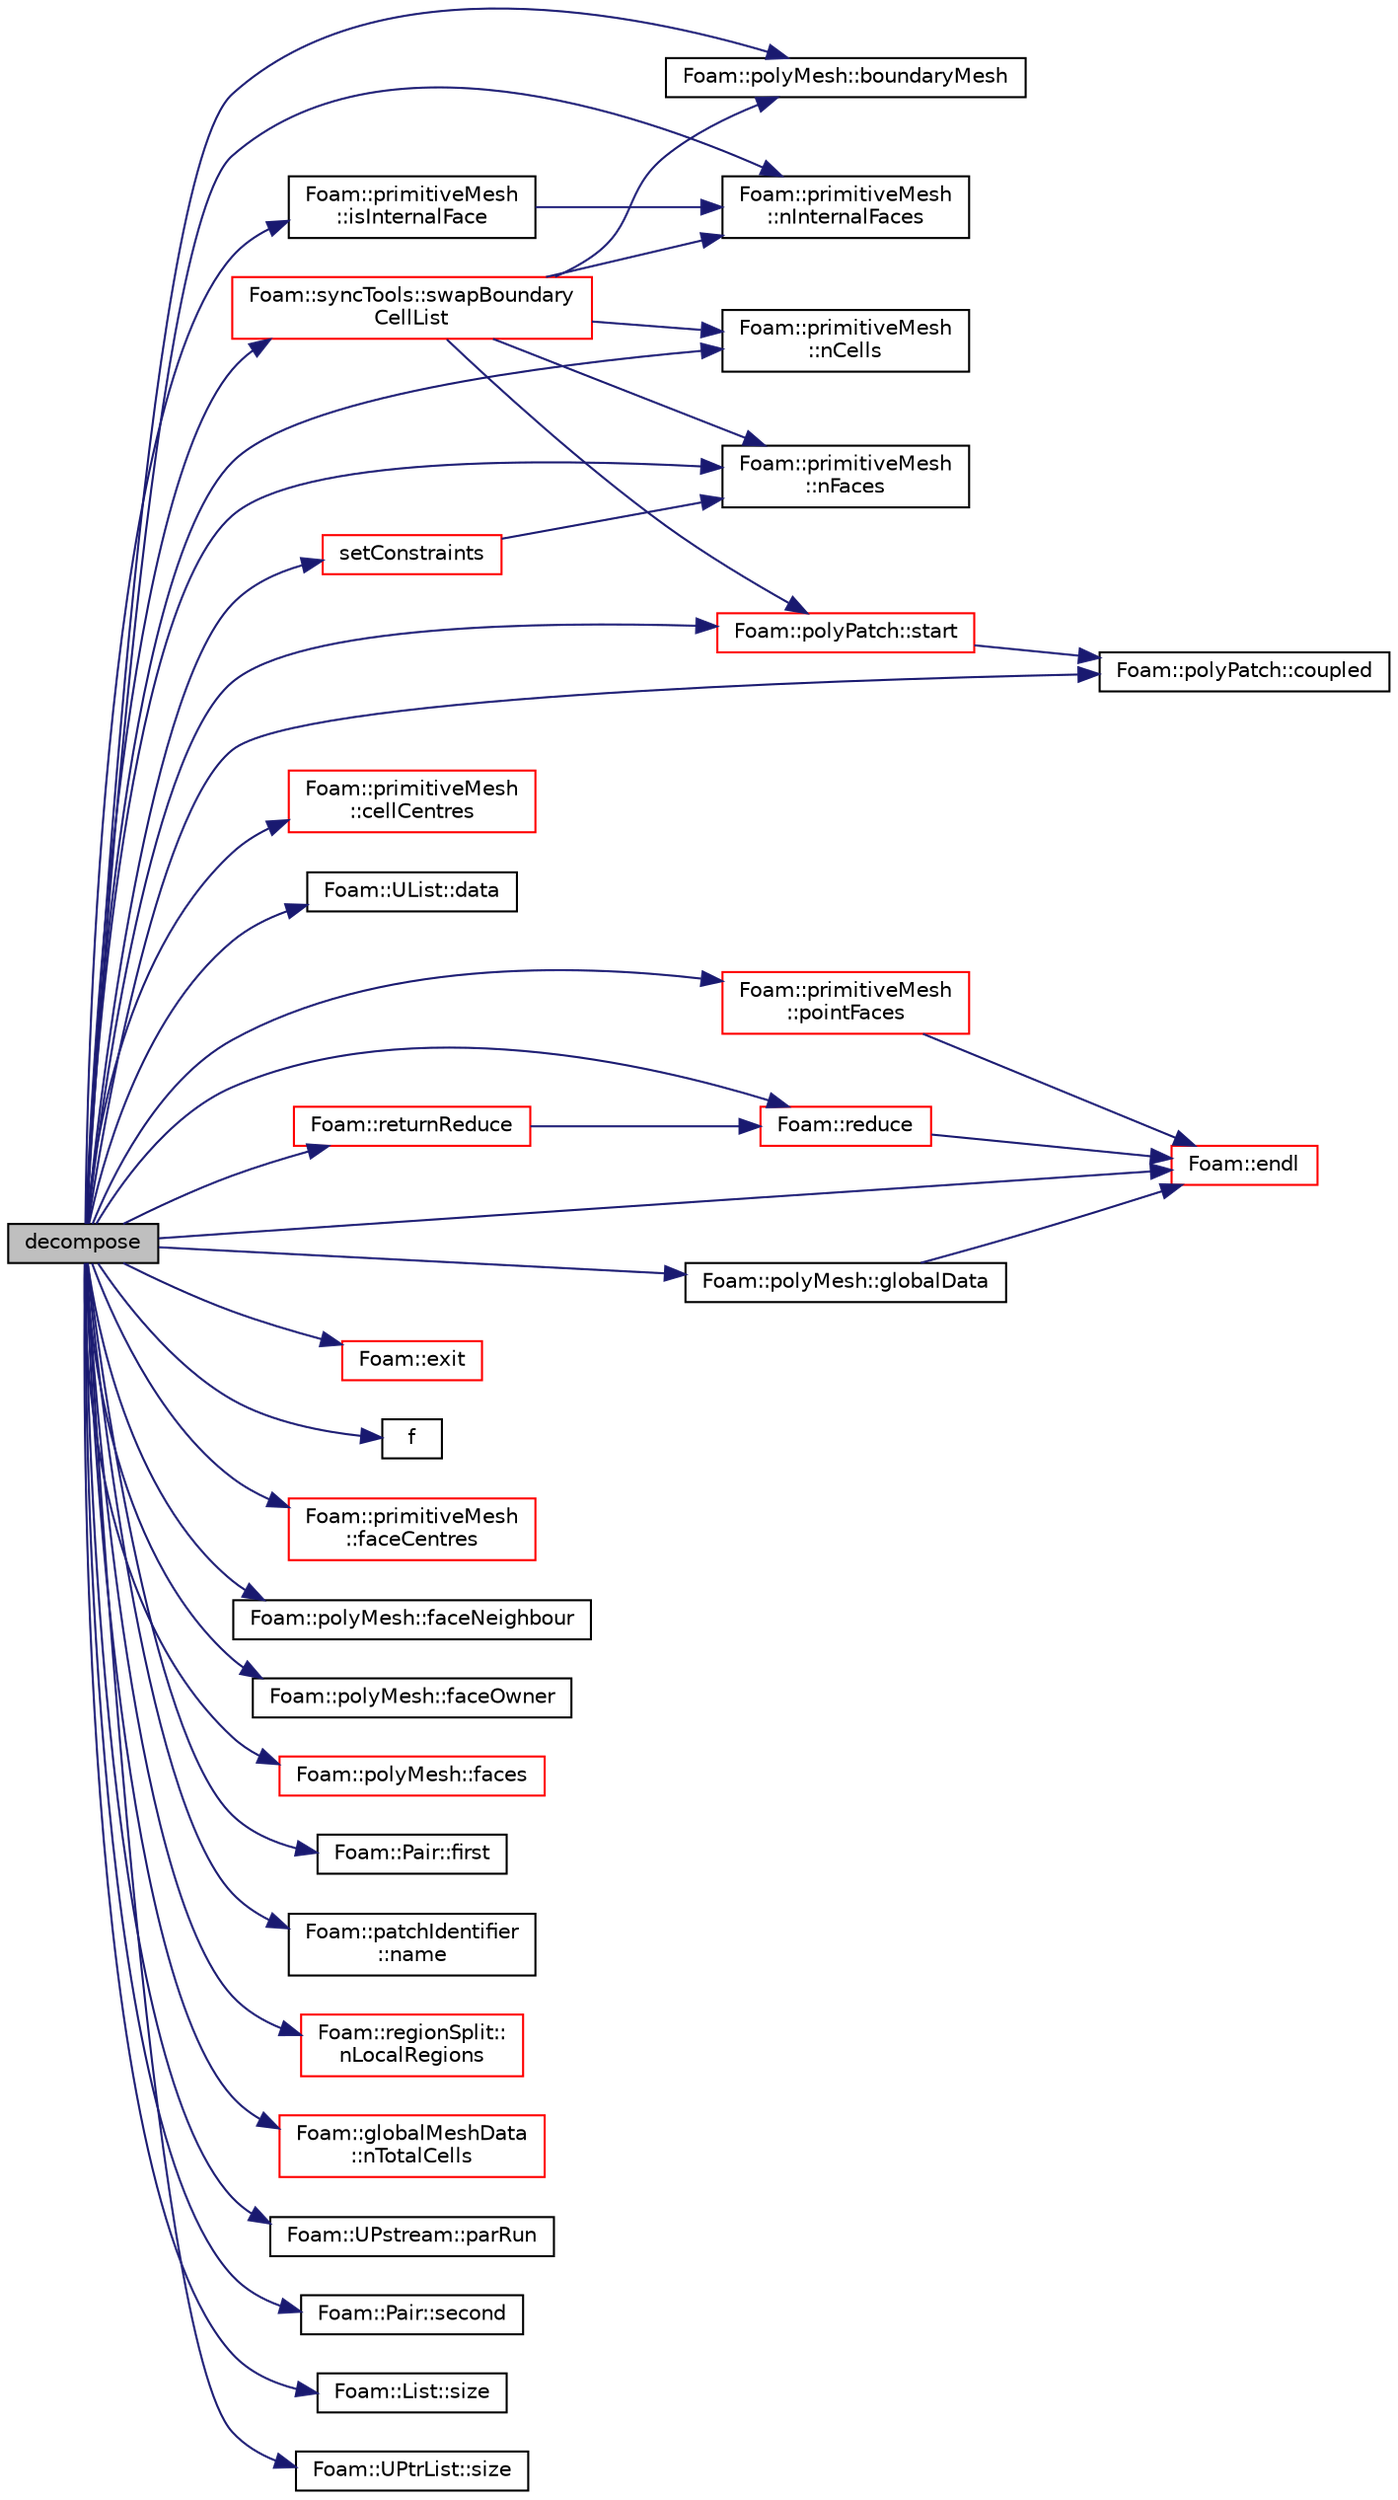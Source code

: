 digraph "decompose"
{
  bgcolor="transparent";
  edge [fontname="Helvetica",fontsize="10",labelfontname="Helvetica",labelfontsize="10"];
  node [fontname="Helvetica",fontsize="10",shape=record];
  rankdir="LR";
  Node1 [label="decompose",height=0.2,width=0.4,color="black", fillcolor="grey75", style="filled", fontcolor="black"];
  Node1 -> Node2 [color="midnightblue",fontsize="10",style="solid",fontname="Helvetica"];
  Node2 [label="Foam::polyMesh::boundaryMesh",height=0.2,width=0.4,color="black",URL="$a01961.html#a6b7f5ba89250dbd7a1c6c7860ab60fe3",tooltip="Return boundary mesh. "];
  Node1 -> Node3 [color="midnightblue",fontsize="10",style="solid",fontname="Helvetica"];
  Node3 [label="Foam::primitiveMesh\l::cellCentres",height=0.2,width=0.4,color="red",URL="$a02020.html#a18743c2f09a076c507cadbb35a86fb24"];
  Node1 -> Node4 [color="midnightblue",fontsize="10",style="solid",fontname="Helvetica"];
  Node4 [label="Foam::polyPatch::coupled",height=0.2,width=0.4,color="black",URL="$a01979.html#acffd678e538fc569f301aacdb4f019b7",tooltip="Return true if this patch is geometrically coupled (i.e. faces and. "];
  Node1 -> Node5 [color="midnightblue",fontsize="10",style="solid",fontname="Helvetica"];
  Node5 [label="Foam::UList::data",height=0.2,width=0.4,color="black",URL="$a02849.html#adc1e16b293a89a9ccc9541058b5ca560",tooltip="Return a pointer to the first data element,. "];
  Node1 -> Node6 [color="midnightblue",fontsize="10",style="solid",fontname="Helvetica"];
  Node6 [label="Foam::endl",height=0.2,width=0.4,color="red",URL="$a10936.html#a2db8fe02a0d3909e9351bb4275b23ce4",tooltip="Add newline and flush stream. "];
  Node1 -> Node7 [color="midnightblue",fontsize="10",style="solid",fontname="Helvetica"];
  Node7 [label="Foam::exit",height=0.2,width=0.4,color="red",URL="$a10936.html#a06ca7250d8e89caf05243ec094843642"];
  Node1 -> Node8 [color="midnightblue",fontsize="10",style="solid",fontname="Helvetica"];
  Node8 [label="f",height=0.2,width=0.4,color="black",URL="$a04068.html#a888be93833ac7a23170555c69c690288"];
  Node1 -> Node9 [color="midnightblue",fontsize="10",style="solid",fontname="Helvetica"];
  Node9 [label="Foam::primitiveMesh\l::faceCentres",height=0.2,width=0.4,color="red",URL="$a02020.html#a56749206c7d38a4c3cfbf4103547e555"];
  Node1 -> Node10 [color="midnightblue",fontsize="10",style="solid",fontname="Helvetica"];
  Node10 [label="Foam::polyMesh::faceNeighbour",height=0.2,width=0.4,color="black",URL="$a01961.html#ad03ef02786858ab9d5e2776a4731c77c",tooltip="Return face neighbour. "];
  Node1 -> Node11 [color="midnightblue",fontsize="10",style="solid",fontname="Helvetica"];
  Node11 [label="Foam::polyMesh::faceOwner",height=0.2,width=0.4,color="black",URL="$a01961.html#a6d4def83436c9aa4dc68e8e42c5cf268",tooltip="Return face owner. "];
  Node1 -> Node12 [color="midnightblue",fontsize="10",style="solid",fontname="Helvetica"];
  Node12 [label="Foam::polyMesh::faces",height=0.2,width=0.4,color="red",URL="$a01961.html#a4434536d50d4c14116249da802a1e2b2",tooltip="Return raw faces. "];
  Node1 -> Node13 [color="midnightblue",fontsize="10",style="solid",fontname="Helvetica"];
  Node13 [label="Foam::Pair::first",height=0.2,width=0.4,color="black",URL="$a01804.html#a69ef5dddb2067ac3fb125632597a61b9",tooltip="Return first. "];
  Node1 -> Node14 [color="midnightblue",fontsize="10",style="solid",fontname="Helvetica"];
  Node14 [label="Foam::polyMesh::globalData",height=0.2,width=0.4,color="black",URL="$a01961.html#ad152d9d2d71b7bb6ab77c5ef580cb8ee",tooltip="Return parallel info. "];
  Node14 -> Node6 [color="midnightblue",fontsize="10",style="solid",fontname="Helvetica"];
  Node1 -> Node15 [color="midnightblue",fontsize="10",style="solid",fontname="Helvetica"];
  Node15 [label="Foam::primitiveMesh\l::isInternalFace",height=0.2,width=0.4,color="black",URL="$a02020.html#a836bb7ec097736e6d0c7903e486776a8",tooltip="Return true if given face label is internal to the mesh. "];
  Node15 -> Node16 [color="midnightblue",fontsize="10",style="solid",fontname="Helvetica"];
  Node16 [label="Foam::primitiveMesh\l::nInternalFaces",height=0.2,width=0.4,color="black",URL="$a02020.html#aa1eec60bd258a70018b8ffda0dced7bb"];
  Node1 -> Node17 [color="midnightblue",fontsize="10",style="solid",fontname="Helvetica"];
  Node17 [label="Foam::patchIdentifier\l::name",height=0.2,width=0.4,color="black",URL="$a01844.html#a75b72488d2e82151b025744974919d5d",tooltip="Return name. "];
  Node1 -> Node18 [color="midnightblue",fontsize="10",style="solid",fontname="Helvetica"];
  Node18 [label="Foam::primitiveMesh\l::nCells",height=0.2,width=0.4,color="black",URL="$a02020.html#ae79b5e96cf8d9a4e6b3993e6f2709374"];
  Node1 -> Node19 [color="midnightblue",fontsize="10",style="solid",fontname="Helvetica"];
  Node19 [label="Foam::primitiveMesh\l::nFaces",height=0.2,width=0.4,color="black",URL="$a02020.html#a9be088de373a98524a153de7da0e92e8"];
  Node1 -> Node16 [color="midnightblue",fontsize="10",style="solid",fontname="Helvetica"];
  Node1 -> Node20 [color="midnightblue",fontsize="10",style="solid",fontname="Helvetica"];
  Node20 [label="Foam::regionSplit::\lnLocalRegions",height=0.2,width=0.4,color="red",URL="$a02204.html#abb30b377ae0b502454a8de06f7ac82ad",tooltip="Return local number of regions. "];
  Node1 -> Node21 [color="midnightblue",fontsize="10",style="solid",fontname="Helvetica"];
  Node21 [label="Foam::globalMeshData\l::nTotalCells",height=0.2,width=0.4,color="red",URL="$a00949.html#a0c74afe8b415da10b6dd87d084d79b7f",tooltip="Return total number of cells in decomposed mesh. "];
  Node1 -> Node22 [color="midnightblue",fontsize="10",style="solid",fontname="Helvetica"];
  Node22 [label="Foam::UPstream::parRun",height=0.2,width=0.4,color="black",URL="$a02880.html#adbb27f04b5705440fb8b09f278059011",tooltip="Is this a parallel run? "];
  Node1 -> Node23 [color="midnightblue",fontsize="10",style="solid",fontname="Helvetica"];
  Node23 [label="Foam::primitiveMesh\l::pointFaces",height=0.2,width=0.4,color="red",URL="$a02020.html#a758f775d09e1be4cdd80daea4e402f55"];
  Node23 -> Node6 [color="midnightblue",fontsize="10",style="solid",fontname="Helvetica"];
  Node1 -> Node24 [color="midnightblue",fontsize="10",style="solid",fontname="Helvetica"];
  Node24 [label="Foam::reduce",height=0.2,width=0.4,color="red",URL="$a10936.html#a7ffd6af4acc2eb9ba72ee296b5ecda23"];
  Node24 -> Node6 [color="midnightblue",fontsize="10",style="solid",fontname="Helvetica"];
  Node1 -> Node25 [color="midnightblue",fontsize="10",style="solid",fontname="Helvetica"];
  Node25 [label="Foam::returnReduce",height=0.2,width=0.4,color="red",URL="$a10936.html#a8d528a67d2a9c6fe4fb94bc86872624b"];
  Node25 -> Node24 [color="midnightblue",fontsize="10",style="solid",fontname="Helvetica"];
  Node1 -> Node26 [color="midnightblue",fontsize="10",style="solid",fontname="Helvetica"];
  Node26 [label="Foam::Pair::second",height=0.2,width=0.4,color="black",URL="$a01804.html#a4735f680939b3f5fec1e4a8d34549d6f",tooltip="Return second. "];
  Node1 -> Node27 [color="midnightblue",fontsize="10",style="solid",fontname="Helvetica"];
  Node27 [label="setConstraints",height=0.2,width=0.4,color="red",URL="$a00513.html#a36608a91d1c00b41284eaf46b895387c",tooltip="Helper: extract constraints: "];
  Node27 -> Node19 [color="midnightblue",fontsize="10",style="solid",fontname="Helvetica"];
  Node1 -> Node28 [color="midnightblue",fontsize="10",style="solid",fontname="Helvetica"];
  Node28 [label="Foam::List::size",height=0.2,width=0.4,color="black",URL="$a01397.html#a8a5f6fa29bd4b500caf186f60245b384",tooltip="Override size to be inconsistent with allocated storage. "];
  Node1 -> Node29 [color="midnightblue",fontsize="10",style="solid",fontname="Helvetica"];
  Node29 [label="Foam::UPtrList::size",height=0.2,width=0.4,color="black",URL="$a02882.html#a723361dc2020160f5492e8fe2d09fa44",tooltip="Return the number of elements in the UPtrList. "];
  Node1 -> Node30 [color="midnightblue",fontsize="10",style="solid",fontname="Helvetica"];
  Node30 [label="Foam::polyPatch::start",height=0.2,width=0.4,color="red",URL="$a01979.html#a861f370e41af7d54d7ff91da65de6e6a",tooltip="Return start label of this patch in the polyMesh face list. "];
  Node30 -> Node4 [color="midnightblue",fontsize="10",style="solid",fontname="Helvetica"];
  Node1 -> Node31 [color="midnightblue",fontsize="10",style="solid",fontname="Helvetica"];
  Node31 [label="Foam::syncTools::swapBoundary\lCellList",height=0.2,width=0.4,color="red",URL="$a02636.html#ac509eef6db47b0b87366229f2fb017f9",tooltip="Swap to obtain neighbour cell values for all boundary faces. "];
  Node31 -> Node18 [color="midnightblue",fontsize="10",style="solid",fontname="Helvetica"];
  Node31 -> Node2 [color="midnightblue",fontsize="10",style="solid",fontname="Helvetica"];
  Node31 -> Node19 [color="midnightblue",fontsize="10",style="solid",fontname="Helvetica"];
  Node31 -> Node16 [color="midnightblue",fontsize="10",style="solid",fontname="Helvetica"];
  Node31 -> Node30 [color="midnightblue",fontsize="10",style="solid",fontname="Helvetica"];
}
